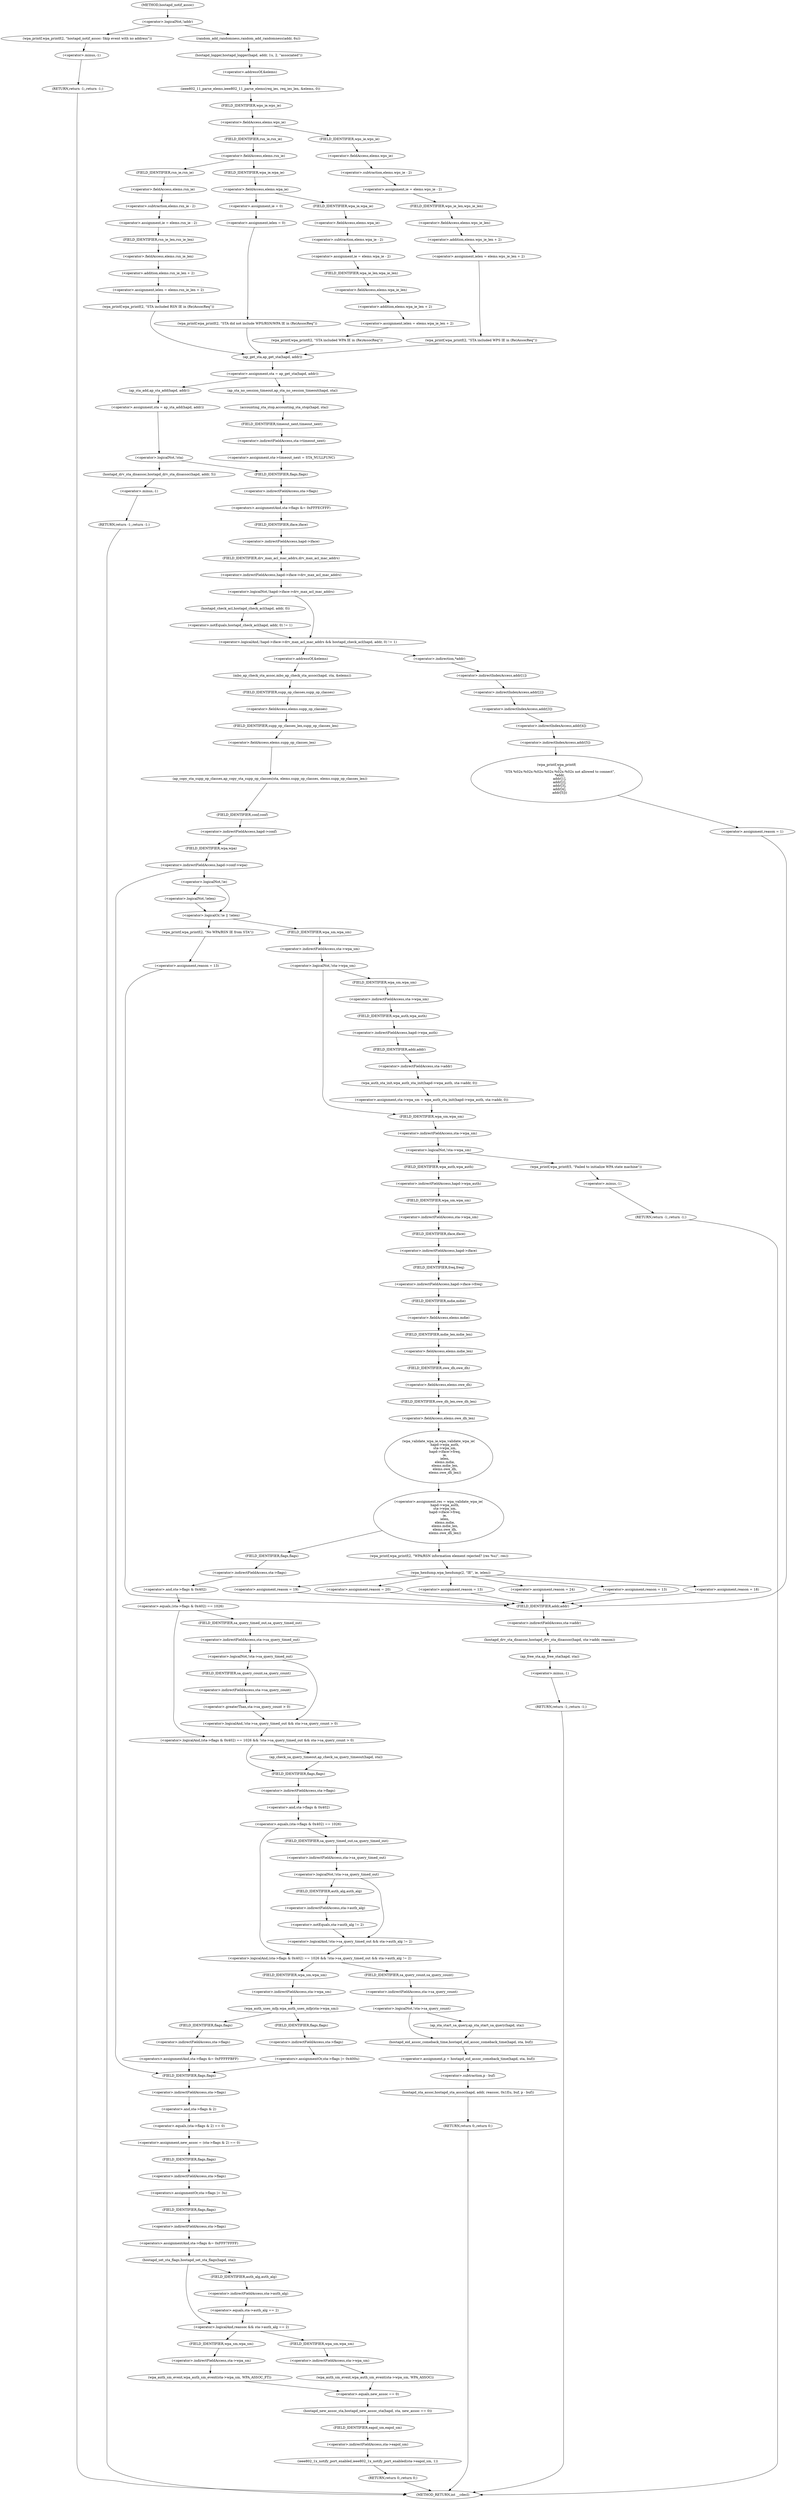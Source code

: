 digraph hostapd_notif_assoc {  
"1000127" [label = "(<operator>.logicalNot,!addr)" ]
"1000130" [label = "(wpa_printf,wpa_printf(2, \"hostapd_notif_assoc: Skip event with no address\"))" ]
"1000133" [label = "(RETURN,return -1;,return -1;)" ]
"1000134" [label = "(<operator>.minus,-1)" ]
"1000136" [label = "(random_add_randomness,random_add_randomness(addr, 6u))" ]
"1000139" [label = "(hostapd_logger,hostapd_logger(hapd, addr, 1u, 2, \"associated\"))" ]
"1000145" [label = "(ieee802_11_parse_elems,ieee802_11_parse_elems(req_ies, req_ies_len, &elems, 0))" ]
"1000148" [label = "(<operator>.addressOf,&elems)" ]
"1000152" [label = "(<operator>.fieldAccess,elems.wps_ie)" ]
"1000154" [label = "(FIELD_IDENTIFIER,wps_ie,wps_ie)" ]
"1000156" [label = "(<operator>.assignment,ie = elems.wps_ie - 2)" ]
"1000158" [label = "(<operator>.subtraction,elems.wps_ie - 2)" ]
"1000159" [label = "(<operator>.fieldAccess,elems.wps_ie)" ]
"1000161" [label = "(FIELD_IDENTIFIER,wps_ie,wps_ie)" ]
"1000163" [label = "(<operator>.assignment,ielen = elems.wps_ie_len + 2)" ]
"1000165" [label = "(<operator>.addition,elems.wps_ie_len + 2)" ]
"1000166" [label = "(<operator>.fieldAccess,elems.wps_ie_len)" ]
"1000168" [label = "(FIELD_IDENTIFIER,wps_ie_len,wps_ie_len)" ]
"1000170" [label = "(wpa_printf,wpa_printf(2, \"STA included WPS IE in (Re)AssocReq\"))" ]
"1000175" [label = "(<operator>.fieldAccess,elems.rsn_ie)" ]
"1000177" [label = "(FIELD_IDENTIFIER,rsn_ie,rsn_ie)" ]
"1000179" [label = "(<operator>.assignment,ie = elems.rsn_ie - 2)" ]
"1000181" [label = "(<operator>.subtraction,elems.rsn_ie - 2)" ]
"1000182" [label = "(<operator>.fieldAccess,elems.rsn_ie)" ]
"1000184" [label = "(FIELD_IDENTIFIER,rsn_ie,rsn_ie)" ]
"1000186" [label = "(<operator>.assignment,ielen = elems.rsn_ie_len + 2)" ]
"1000188" [label = "(<operator>.addition,elems.rsn_ie_len + 2)" ]
"1000189" [label = "(<operator>.fieldAccess,elems.rsn_ie_len)" ]
"1000191" [label = "(FIELD_IDENTIFIER,rsn_ie_len,rsn_ie_len)" ]
"1000193" [label = "(wpa_printf,wpa_printf(2, \"STA included RSN IE in (Re)AssocReq\"))" ]
"1000198" [label = "(<operator>.fieldAccess,elems.wpa_ie)" ]
"1000200" [label = "(FIELD_IDENTIFIER,wpa_ie,wpa_ie)" ]
"1000202" [label = "(<operator>.assignment,ie = elems.wpa_ie - 2)" ]
"1000204" [label = "(<operator>.subtraction,elems.wpa_ie - 2)" ]
"1000205" [label = "(<operator>.fieldAccess,elems.wpa_ie)" ]
"1000207" [label = "(FIELD_IDENTIFIER,wpa_ie,wpa_ie)" ]
"1000209" [label = "(<operator>.assignment,ielen = elems.wpa_ie_len + 2)" ]
"1000211" [label = "(<operator>.addition,elems.wpa_ie_len + 2)" ]
"1000212" [label = "(<operator>.fieldAccess,elems.wpa_ie_len)" ]
"1000214" [label = "(FIELD_IDENTIFIER,wpa_ie_len,wpa_ie_len)" ]
"1000216" [label = "(wpa_printf,wpa_printf(2, \"STA included WPA IE in (Re)AssocReq\"))" ]
"1000221" [label = "(<operator>.assignment,ie = 0)" ]
"1000224" [label = "(<operator>.assignment,ielen = 0)" ]
"1000227" [label = "(wpa_printf,wpa_printf(2, \"STA did not include WPS/RSN/WPA IE in (Re)AssocReq\"))" ]
"1000230" [label = "(<operator>.assignment,sta = ap_get_sta(hapd, addr))" ]
"1000232" [label = "(ap_get_sta,ap_get_sta(hapd, addr))" ]
"1000238" [label = "(ap_sta_no_session_timeout,ap_sta_no_session_timeout(hapd, sta))" ]
"1000241" [label = "(accounting_sta_stop,accounting_sta_stop(hapd, sta))" ]
"1000244" [label = "(<operator>.assignment,sta->timeout_next = STA_NULLFUNC)" ]
"1000245" [label = "(<operator>.indirectFieldAccess,sta->timeout_next)" ]
"1000247" [label = "(FIELD_IDENTIFIER,timeout_next,timeout_next)" ]
"1000251" [label = "(<operator>.assignment,sta = ap_sta_add(hapd, addr))" ]
"1000253" [label = "(ap_sta_add,ap_sta_add(hapd, addr))" ]
"1000257" [label = "(<operator>.logicalNot,!sta)" ]
"1000260" [label = "(hostapd_drv_sta_disassoc,hostapd_drv_sta_disassoc(hapd, addr, 5))" ]
"1000264" [label = "(RETURN,return -1;,return -1;)" ]
"1000265" [label = "(<operator>.minus,-1)" ]
"1000267" [label = "(<operators>.assignmentAnd,sta->flags &= 0xFFFECFFF)" ]
"1000268" [label = "(<operator>.indirectFieldAccess,sta->flags)" ]
"1000270" [label = "(FIELD_IDENTIFIER,flags,flags)" ]
"1000273" [label = "(<operator>.logicalAnd,!hapd->iface->drv_max_acl_mac_addrs && hostapd_check_acl(hapd, addr, 0) != 1)" ]
"1000274" [label = "(<operator>.logicalNot,!hapd->iface->drv_max_acl_mac_addrs)" ]
"1000275" [label = "(<operator>.indirectFieldAccess,hapd->iface->drv_max_acl_mac_addrs)" ]
"1000276" [label = "(<operator>.indirectFieldAccess,hapd->iface)" ]
"1000278" [label = "(FIELD_IDENTIFIER,iface,iface)" ]
"1000279" [label = "(FIELD_IDENTIFIER,drv_max_acl_mac_addrs,drv_max_acl_mac_addrs)" ]
"1000280" [label = "(<operator>.notEquals,hostapd_check_acl(hapd, addr, 0) != 1)" ]
"1000281" [label = "(hostapd_check_acl,hostapd_check_acl(hapd, addr, 0))" ]
"1000287" [label = "(wpa_printf,wpa_printf(\n      3,\n      \"STA %02x:%02x:%02x:%02x:%02x:%02x not allowed to connect\",\n      *addr,\n      addr[1],\n      addr[2],\n      addr[3],\n      addr[4],\n      addr[5]))" ]
"1000290" [label = "(<operator>.indirection,*addr)" ]
"1000292" [label = "(<operator>.indirectIndexAccess,addr[1])" ]
"1000295" [label = "(<operator>.indirectIndexAccess,addr[2])" ]
"1000298" [label = "(<operator>.indirectIndexAccess,addr[3])" ]
"1000301" [label = "(<operator>.indirectIndexAccess,addr[4])" ]
"1000304" [label = "(<operator>.indirectIndexAccess,addr[5])" ]
"1000307" [label = "(<operator>.assignment,reason = 1)" ]
"1000311" [label = "(hostapd_drv_sta_disassoc,hostapd_drv_sta_disassoc(hapd, sta->addr, reason))" ]
"1000313" [label = "(<operator>.indirectFieldAccess,sta->addr)" ]
"1000315" [label = "(FIELD_IDENTIFIER,addr,addr)" ]
"1000317" [label = "(ap_free_sta,ap_free_sta(hapd, sta))" ]
"1000320" [label = "(RETURN,return -1;,return -1;)" ]
"1000321" [label = "(<operator>.minus,-1)" ]
"1000323" [label = "(mbo_ap_check_sta_assoc,mbo_ap_check_sta_assoc(hapd, sta, &elems))" ]
"1000326" [label = "(<operator>.addressOf,&elems)" ]
"1000328" [label = "(ap_copy_sta_supp_op_classes,ap_copy_sta_supp_op_classes(sta, elems.supp_op_classes, elems.supp_op_classes_len))" ]
"1000330" [label = "(<operator>.fieldAccess,elems.supp_op_classes)" ]
"1000332" [label = "(FIELD_IDENTIFIER,supp_op_classes,supp_op_classes)" ]
"1000333" [label = "(<operator>.fieldAccess,elems.supp_op_classes_len)" ]
"1000335" [label = "(FIELD_IDENTIFIER,supp_op_classes_len,supp_op_classes_len)" ]
"1000337" [label = "(<operator>.indirectFieldAccess,hapd->conf->wpa)" ]
"1000338" [label = "(<operator>.indirectFieldAccess,hapd->conf)" ]
"1000340" [label = "(FIELD_IDENTIFIER,conf,conf)" ]
"1000341" [label = "(FIELD_IDENTIFIER,wpa,wpa)" ]
"1000344" [label = "(<operator>.logicalOr,!ie || !ielen)" ]
"1000345" [label = "(<operator>.logicalNot,!ie)" ]
"1000347" [label = "(<operator>.logicalNot,!ielen)" ]
"1000350" [label = "(wpa_printf,wpa_printf(2, \"No WPA/RSN IE from STA\"))" ]
"1000353" [label = "(<operator>.assignment,reason = 13)" ]
"1000358" [label = "(<operator>.logicalNot,!sta->wpa_sm)" ]
"1000359" [label = "(<operator>.indirectFieldAccess,sta->wpa_sm)" ]
"1000361" [label = "(FIELD_IDENTIFIER,wpa_sm,wpa_sm)" ]
"1000362" [label = "(<operator>.assignment,sta->wpa_sm = wpa_auth_sta_init(hapd->wpa_auth, sta->addr, 0))" ]
"1000363" [label = "(<operator>.indirectFieldAccess,sta->wpa_sm)" ]
"1000365" [label = "(FIELD_IDENTIFIER,wpa_sm,wpa_sm)" ]
"1000366" [label = "(wpa_auth_sta_init,wpa_auth_sta_init(hapd->wpa_auth, sta->addr, 0))" ]
"1000367" [label = "(<operator>.indirectFieldAccess,hapd->wpa_auth)" ]
"1000369" [label = "(FIELD_IDENTIFIER,wpa_auth,wpa_auth)" ]
"1000370" [label = "(<operator>.indirectFieldAccess,sta->addr)" ]
"1000372" [label = "(FIELD_IDENTIFIER,addr,addr)" ]
"1000375" [label = "(<operator>.logicalNot,!sta->wpa_sm)" ]
"1000376" [label = "(<operator>.indirectFieldAccess,sta->wpa_sm)" ]
"1000378" [label = "(FIELD_IDENTIFIER,wpa_sm,wpa_sm)" ]
"1000380" [label = "(wpa_printf,wpa_printf(5, \"Failed to initialize WPA state machine\"))" ]
"1000383" [label = "(RETURN,return -1;,return -1;)" ]
"1000384" [label = "(<operator>.minus,-1)" ]
"1000386" [label = "(<operator>.assignment,res = wpa_validate_wpa_ie(\n            hapd->wpa_auth,\n            sta->wpa_sm,\n            hapd->iface->freq,\n            ie,\n            ielen,\n            elems.mdie,\n            elems.mdie_len,\n            elems.owe_dh,\n            elems.owe_dh_len))" ]
"1000388" [label = "(wpa_validate_wpa_ie,wpa_validate_wpa_ie(\n            hapd->wpa_auth,\n            sta->wpa_sm,\n            hapd->iface->freq,\n            ie,\n            ielen,\n            elems.mdie,\n            elems.mdie_len,\n            elems.owe_dh,\n            elems.owe_dh_len))" ]
"1000389" [label = "(<operator>.indirectFieldAccess,hapd->wpa_auth)" ]
"1000391" [label = "(FIELD_IDENTIFIER,wpa_auth,wpa_auth)" ]
"1000392" [label = "(<operator>.indirectFieldAccess,sta->wpa_sm)" ]
"1000394" [label = "(FIELD_IDENTIFIER,wpa_sm,wpa_sm)" ]
"1000395" [label = "(<operator>.indirectFieldAccess,hapd->iface->freq)" ]
"1000396" [label = "(<operator>.indirectFieldAccess,hapd->iface)" ]
"1000398" [label = "(FIELD_IDENTIFIER,iface,iface)" ]
"1000399" [label = "(FIELD_IDENTIFIER,freq,freq)" ]
"1000402" [label = "(<operator>.fieldAccess,elems.mdie)" ]
"1000404" [label = "(FIELD_IDENTIFIER,mdie,mdie)" ]
"1000405" [label = "(<operator>.fieldAccess,elems.mdie_len)" ]
"1000407" [label = "(FIELD_IDENTIFIER,mdie_len,mdie_len)" ]
"1000408" [label = "(<operator>.fieldAccess,elems.owe_dh)" ]
"1000410" [label = "(FIELD_IDENTIFIER,owe_dh,owe_dh)" ]
"1000411" [label = "(<operator>.fieldAccess,elems.owe_dh_len)" ]
"1000413" [label = "(FIELD_IDENTIFIER,owe_dh_len,owe_dh_len)" ]
"1000417" [label = "(wpa_printf,wpa_printf(2, \"WPA/RSN information element rejected? (res %u)\", res))" ]
"1000421" [label = "(wpa_hexdump,wpa_hexdump(2, \"IE\", ie, ielen))" ]
"1000430" [label = "(<operator>.assignment,reason = 18)" ]
"1000435" [label = "(<operator>.assignment,reason = 19)" ]
"1000440" [label = "(<operator>.assignment,reason = 20)" ]
"1000445" [label = "(<operator>.assignment,reason = 13)" ]
"1000450" [label = "(<operator>.assignment,reason = 24)" ]
"1000455" [label = "(<operator>.assignment,reason = 13)" ]
"1000461" [label = "(<operator>.logicalAnd,(sta->flags & 0x402) == 1026 && !sta->sa_query_timed_out && sta->sa_query_count > 0)" ]
"1000462" [label = "(<operator>.equals,(sta->flags & 0x402) == 1026)" ]
"1000463" [label = "(<operator>.and,sta->flags & 0x402)" ]
"1000464" [label = "(<operator>.indirectFieldAccess,sta->flags)" ]
"1000466" [label = "(FIELD_IDENTIFIER,flags,flags)" ]
"1000469" [label = "(<operator>.logicalAnd,!sta->sa_query_timed_out && sta->sa_query_count > 0)" ]
"1000470" [label = "(<operator>.logicalNot,!sta->sa_query_timed_out)" ]
"1000471" [label = "(<operator>.indirectFieldAccess,sta->sa_query_timed_out)" ]
"1000473" [label = "(FIELD_IDENTIFIER,sa_query_timed_out,sa_query_timed_out)" ]
"1000474" [label = "(<operator>.greaterThan,sta->sa_query_count > 0)" ]
"1000475" [label = "(<operator>.indirectFieldAccess,sta->sa_query_count)" ]
"1000477" [label = "(FIELD_IDENTIFIER,sa_query_count,sa_query_count)" ]
"1000479" [label = "(ap_check_sa_query_timeout,ap_check_sa_query_timeout(hapd, sta))" ]
"1000483" [label = "(<operator>.logicalAnd,(sta->flags & 0x402) == 1026 && !sta->sa_query_timed_out && sta->auth_alg != 2)" ]
"1000484" [label = "(<operator>.equals,(sta->flags & 0x402) == 1026)" ]
"1000485" [label = "(<operator>.and,sta->flags & 0x402)" ]
"1000486" [label = "(<operator>.indirectFieldAccess,sta->flags)" ]
"1000488" [label = "(FIELD_IDENTIFIER,flags,flags)" ]
"1000491" [label = "(<operator>.logicalAnd,!sta->sa_query_timed_out && sta->auth_alg != 2)" ]
"1000492" [label = "(<operator>.logicalNot,!sta->sa_query_timed_out)" ]
"1000493" [label = "(<operator>.indirectFieldAccess,sta->sa_query_timed_out)" ]
"1000495" [label = "(FIELD_IDENTIFIER,sa_query_timed_out,sa_query_timed_out)" ]
"1000496" [label = "(<operator>.notEquals,sta->auth_alg != 2)" ]
"1000497" [label = "(<operator>.indirectFieldAccess,sta->auth_alg)" ]
"1000499" [label = "(FIELD_IDENTIFIER,auth_alg,auth_alg)" ]
"1000503" [label = "(<operator>.logicalNot,!sta->sa_query_count)" ]
"1000504" [label = "(<operator>.indirectFieldAccess,sta->sa_query_count)" ]
"1000506" [label = "(FIELD_IDENTIFIER,sa_query_count,sa_query_count)" ]
"1000507" [label = "(ap_sta_start_sa_query,ap_sta_start_sa_query(hapd, sta))" ]
"1000510" [label = "(<operator>.assignment,p = hostapd_eid_assoc_comeback_time(hapd, sta, buf))" ]
"1000512" [label = "(hostapd_eid_assoc_comeback_time,hostapd_eid_assoc_comeback_time(hapd, sta, buf))" ]
"1000516" [label = "(hostapd_sta_assoc,hostapd_sta_assoc(hapd, addr, reassoc, 0x1Eu, buf, p - buf))" ]
"1000522" [label = "(<operator>.subtraction,p - buf)" ]
"1000525" [label = "(RETURN,return 0;,return 0;)" ]
"1000528" [label = "(wpa_auth_uses_mfp,wpa_auth_uses_mfp(sta->wpa_sm))" ]
"1000529" [label = "(<operator>.indirectFieldAccess,sta->wpa_sm)" ]
"1000531" [label = "(FIELD_IDENTIFIER,wpa_sm,wpa_sm)" ]
"1000532" [label = "(<operators>.assignmentOr,sta->flags |= 0x400u)" ]
"1000533" [label = "(<operator>.indirectFieldAccess,sta->flags)" ]
"1000535" [label = "(FIELD_IDENTIFIER,flags,flags)" ]
"1000538" [label = "(<operators>.assignmentAnd,sta->flags &= 0xFFFFFBFF)" ]
"1000539" [label = "(<operator>.indirectFieldAccess,sta->flags)" ]
"1000541" [label = "(FIELD_IDENTIFIER,flags,flags)" ]
"1000543" [label = "(<operator>.assignment,new_assoc = (sta->flags & 2) == 0)" ]
"1000545" [label = "(<operator>.equals,(sta->flags & 2) == 0)" ]
"1000546" [label = "(<operator>.and,sta->flags & 2)" ]
"1000547" [label = "(<operator>.indirectFieldAccess,sta->flags)" ]
"1000549" [label = "(FIELD_IDENTIFIER,flags,flags)" ]
"1000552" [label = "(<operators>.assignmentOr,sta->flags |= 3u)" ]
"1000553" [label = "(<operator>.indirectFieldAccess,sta->flags)" ]
"1000555" [label = "(FIELD_IDENTIFIER,flags,flags)" ]
"1000557" [label = "(<operators>.assignmentAnd,sta->flags &= 0xFFF7FFFF)" ]
"1000558" [label = "(<operator>.indirectFieldAccess,sta->flags)" ]
"1000560" [label = "(FIELD_IDENTIFIER,flags,flags)" ]
"1000562" [label = "(hostapd_set_sta_flags,hostapd_set_sta_flags(hapd, sta))" ]
"1000566" [label = "(<operator>.logicalAnd,reassoc && sta->auth_alg == 2)" ]
"1000568" [label = "(<operator>.equals,sta->auth_alg == 2)" ]
"1000569" [label = "(<operator>.indirectFieldAccess,sta->auth_alg)" ]
"1000571" [label = "(FIELD_IDENTIFIER,auth_alg,auth_alg)" ]
"1000573" [label = "(wpa_auth_sm_event,wpa_auth_sm_event(sta->wpa_sm, WPA_ASSOC_FT))" ]
"1000574" [label = "(<operator>.indirectFieldAccess,sta->wpa_sm)" ]
"1000576" [label = "(FIELD_IDENTIFIER,wpa_sm,wpa_sm)" ]
"1000579" [label = "(wpa_auth_sm_event,wpa_auth_sm_event(sta->wpa_sm, WPA_ASSOC))" ]
"1000580" [label = "(<operator>.indirectFieldAccess,sta->wpa_sm)" ]
"1000582" [label = "(FIELD_IDENTIFIER,wpa_sm,wpa_sm)" ]
"1000584" [label = "(hostapd_new_assoc_sta,hostapd_new_assoc_sta(hapd, sta, new_assoc == 0))" ]
"1000587" [label = "(<operator>.equals,new_assoc == 0)" ]
"1000590" [label = "(ieee802_1x_notify_port_enabled,ieee802_1x_notify_port_enabled(sta->eapol_sm, 1))" ]
"1000591" [label = "(<operator>.indirectFieldAccess,sta->eapol_sm)" ]
"1000593" [label = "(FIELD_IDENTIFIER,eapol_sm,eapol_sm)" ]
"1000595" [label = "(RETURN,return 0;,return 0;)" ]
"1000110" [label = "(METHOD,hostapd_notif_assoc)" ]
"1000597" [label = "(METHOD_RETURN,int __cdecl)" ]
  "1000127" -> "1000130" 
  "1000127" -> "1000136" 
  "1000130" -> "1000134" 
  "1000133" -> "1000597" 
  "1000134" -> "1000133" 
  "1000136" -> "1000139" 
  "1000139" -> "1000148" 
  "1000145" -> "1000154" 
  "1000148" -> "1000145" 
  "1000152" -> "1000161" 
  "1000152" -> "1000177" 
  "1000154" -> "1000152" 
  "1000156" -> "1000168" 
  "1000158" -> "1000156" 
  "1000159" -> "1000158" 
  "1000161" -> "1000159" 
  "1000163" -> "1000170" 
  "1000165" -> "1000163" 
  "1000166" -> "1000165" 
  "1000168" -> "1000166" 
  "1000170" -> "1000232" 
  "1000175" -> "1000184" 
  "1000175" -> "1000200" 
  "1000177" -> "1000175" 
  "1000179" -> "1000191" 
  "1000181" -> "1000179" 
  "1000182" -> "1000181" 
  "1000184" -> "1000182" 
  "1000186" -> "1000193" 
  "1000188" -> "1000186" 
  "1000189" -> "1000188" 
  "1000191" -> "1000189" 
  "1000193" -> "1000232" 
  "1000198" -> "1000207" 
  "1000198" -> "1000221" 
  "1000200" -> "1000198" 
  "1000202" -> "1000214" 
  "1000204" -> "1000202" 
  "1000205" -> "1000204" 
  "1000207" -> "1000205" 
  "1000209" -> "1000216" 
  "1000211" -> "1000209" 
  "1000212" -> "1000211" 
  "1000214" -> "1000212" 
  "1000216" -> "1000232" 
  "1000221" -> "1000224" 
  "1000224" -> "1000227" 
  "1000227" -> "1000232" 
  "1000230" -> "1000238" 
  "1000230" -> "1000253" 
  "1000232" -> "1000230" 
  "1000238" -> "1000241" 
  "1000241" -> "1000247" 
  "1000244" -> "1000270" 
  "1000245" -> "1000244" 
  "1000247" -> "1000245" 
  "1000251" -> "1000257" 
  "1000253" -> "1000251" 
  "1000257" -> "1000260" 
  "1000257" -> "1000270" 
  "1000260" -> "1000265" 
  "1000264" -> "1000597" 
  "1000265" -> "1000264" 
  "1000267" -> "1000278" 
  "1000268" -> "1000267" 
  "1000270" -> "1000268" 
  "1000273" -> "1000290" 
  "1000273" -> "1000326" 
  "1000274" -> "1000273" 
  "1000274" -> "1000281" 
  "1000275" -> "1000274" 
  "1000276" -> "1000279" 
  "1000278" -> "1000276" 
  "1000279" -> "1000275" 
  "1000280" -> "1000273" 
  "1000281" -> "1000280" 
  "1000287" -> "1000307" 
  "1000290" -> "1000292" 
  "1000292" -> "1000295" 
  "1000295" -> "1000298" 
  "1000298" -> "1000301" 
  "1000301" -> "1000304" 
  "1000304" -> "1000287" 
  "1000307" -> "1000315" 
  "1000311" -> "1000317" 
  "1000313" -> "1000311" 
  "1000315" -> "1000313" 
  "1000317" -> "1000321" 
  "1000320" -> "1000597" 
  "1000321" -> "1000320" 
  "1000323" -> "1000332" 
  "1000326" -> "1000323" 
  "1000328" -> "1000340" 
  "1000330" -> "1000335" 
  "1000332" -> "1000330" 
  "1000333" -> "1000328" 
  "1000335" -> "1000333" 
  "1000337" -> "1000345" 
  "1000337" -> "1000549" 
  "1000338" -> "1000341" 
  "1000340" -> "1000338" 
  "1000341" -> "1000337" 
  "1000344" -> "1000350" 
  "1000344" -> "1000361" 
  "1000345" -> "1000344" 
  "1000345" -> "1000347" 
  "1000347" -> "1000344" 
  "1000350" -> "1000353" 
  "1000353" -> "1000315" 
  "1000358" -> "1000365" 
  "1000358" -> "1000378" 
  "1000359" -> "1000358" 
  "1000361" -> "1000359" 
  "1000362" -> "1000378" 
  "1000363" -> "1000369" 
  "1000365" -> "1000363" 
  "1000366" -> "1000362" 
  "1000367" -> "1000372" 
  "1000369" -> "1000367" 
  "1000370" -> "1000366" 
  "1000372" -> "1000370" 
  "1000375" -> "1000380" 
  "1000375" -> "1000391" 
  "1000376" -> "1000375" 
  "1000378" -> "1000376" 
  "1000380" -> "1000384" 
  "1000383" -> "1000597" 
  "1000384" -> "1000383" 
  "1000386" -> "1000417" 
  "1000386" -> "1000466" 
  "1000388" -> "1000386" 
  "1000389" -> "1000394" 
  "1000391" -> "1000389" 
  "1000392" -> "1000398" 
  "1000394" -> "1000392" 
  "1000395" -> "1000404" 
  "1000396" -> "1000399" 
  "1000398" -> "1000396" 
  "1000399" -> "1000395" 
  "1000402" -> "1000407" 
  "1000404" -> "1000402" 
  "1000405" -> "1000410" 
  "1000407" -> "1000405" 
  "1000408" -> "1000413" 
  "1000410" -> "1000408" 
  "1000411" -> "1000388" 
  "1000413" -> "1000411" 
  "1000417" -> "1000421" 
  "1000421" -> "1000430" 
  "1000421" -> "1000435" 
  "1000421" -> "1000440" 
  "1000421" -> "1000445" 
  "1000421" -> "1000450" 
  "1000421" -> "1000455" 
  "1000430" -> "1000315" 
  "1000435" -> "1000315" 
  "1000440" -> "1000315" 
  "1000445" -> "1000315" 
  "1000450" -> "1000315" 
  "1000455" -> "1000315" 
  "1000461" -> "1000479" 
  "1000461" -> "1000488" 
  "1000462" -> "1000461" 
  "1000462" -> "1000473" 
  "1000463" -> "1000462" 
  "1000464" -> "1000463" 
  "1000466" -> "1000464" 
  "1000469" -> "1000461" 
  "1000470" -> "1000469" 
  "1000470" -> "1000477" 
  "1000471" -> "1000470" 
  "1000473" -> "1000471" 
  "1000474" -> "1000469" 
  "1000475" -> "1000474" 
  "1000477" -> "1000475" 
  "1000479" -> "1000488" 
  "1000483" -> "1000506" 
  "1000483" -> "1000531" 
  "1000484" -> "1000483" 
  "1000484" -> "1000495" 
  "1000485" -> "1000484" 
  "1000486" -> "1000485" 
  "1000488" -> "1000486" 
  "1000491" -> "1000483" 
  "1000492" -> "1000491" 
  "1000492" -> "1000499" 
  "1000493" -> "1000492" 
  "1000495" -> "1000493" 
  "1000496" -> "1000491" 
  "1000497" -> "1000496" 
  "1000499" -> "1000497" 
  "1000503" -> "1000507" 
  "1000503" -> "1000512" 
  "1000504" -> "1000503" 
  "1000506" -> "1000504" 
  "1000507" -> "1000512" 
  "1000510" -> "1000522" 
  "1000512" -> "1000510" 
  "1000516" -> "1000525" 
  "1000522" -> "1000516" 
  "1000525" -> "1000597" 
  "1000528" -> "1000535" 
  "1000528" -> "1000541" 
  "1000529" -> "1000528" 
  "1000531" -> "1000529" 
  "1000532" -> "1000549" 
  "1000533" -> "1000532" 
  "1000535" -> "1000533" 
  "1000538" -> "1000549" 
  "1000539" -> "1000538" 
  "1000541" -> "1000539" 
  "1000543" -> "1000555" 
  "1000545" -> "1000543" 
  "1000546" -> "1000545" 
  "1000547" -> "1000546" 
  "1000549" -> "1000547" 
  "1000552" -> "1000560" 
  "1000553" -> "1000552" 
  "1000555" -> "1000553" 
  "1000557" -> "1000562" 
  "1000558" -> "1000557" 
  "1000560" -> "1000558" 
  "1000562" -> "1000566" 
  "1000562" -> "1000571" 
  "1000566" -> "1000576" 
  "1000566" -> "1000582" 
  "1000568" -> "1000566" 
  "1000569" -> "1000568" 
  "1000571" -> "1000569" 
  "1000573" -> "1000587" 
  "1000574" -> "1000573" 
  "1000576" -> "1000574" 
  "1000579" -> "1000587" 
  "1000580" -> "1000579" 
  "1000582" -> "1000580" 
  "1000584" -> "1000593" 
  "1000587" -> "1000584" 
  "1000590" -> "1000595" 
  "1000591" -> "1000590" 
  "1000593" -> "1000591" 
  "1000595" -> "1000597" 
  "1000110" -> "1000127" 
}
